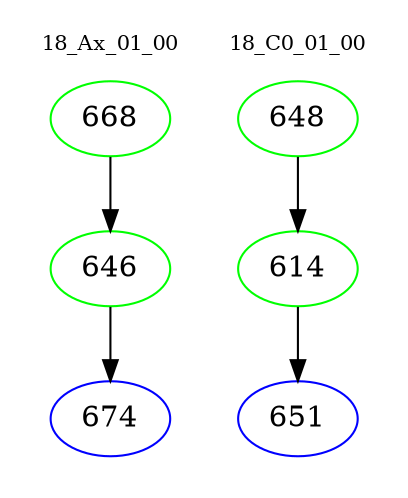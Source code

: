 digraph{
subgraph cluster_0 {
color = white
label = "18_Ax_01_00";
fontsize=10;
T0_668 [label="668", color="green"]
T0_668 -> T0_646 [color="black"]
T0_646 [label="646", color="green"]
T0_646 -> T0_674 [color="black"]
T0_674 [label="674", color="blue"]
}
subgraph cluster_1 {
color = white
label = "18_C0_01_00";
fontsize=10;
T1_648 [label="648", color="green"]
T1_648 -> T1_614 [color="black"]
T1_614 [label="614", color="green"]
T1_614 -> T1_651 [color="black"]
T1_651 [label="651", color="blue"]
}
}
